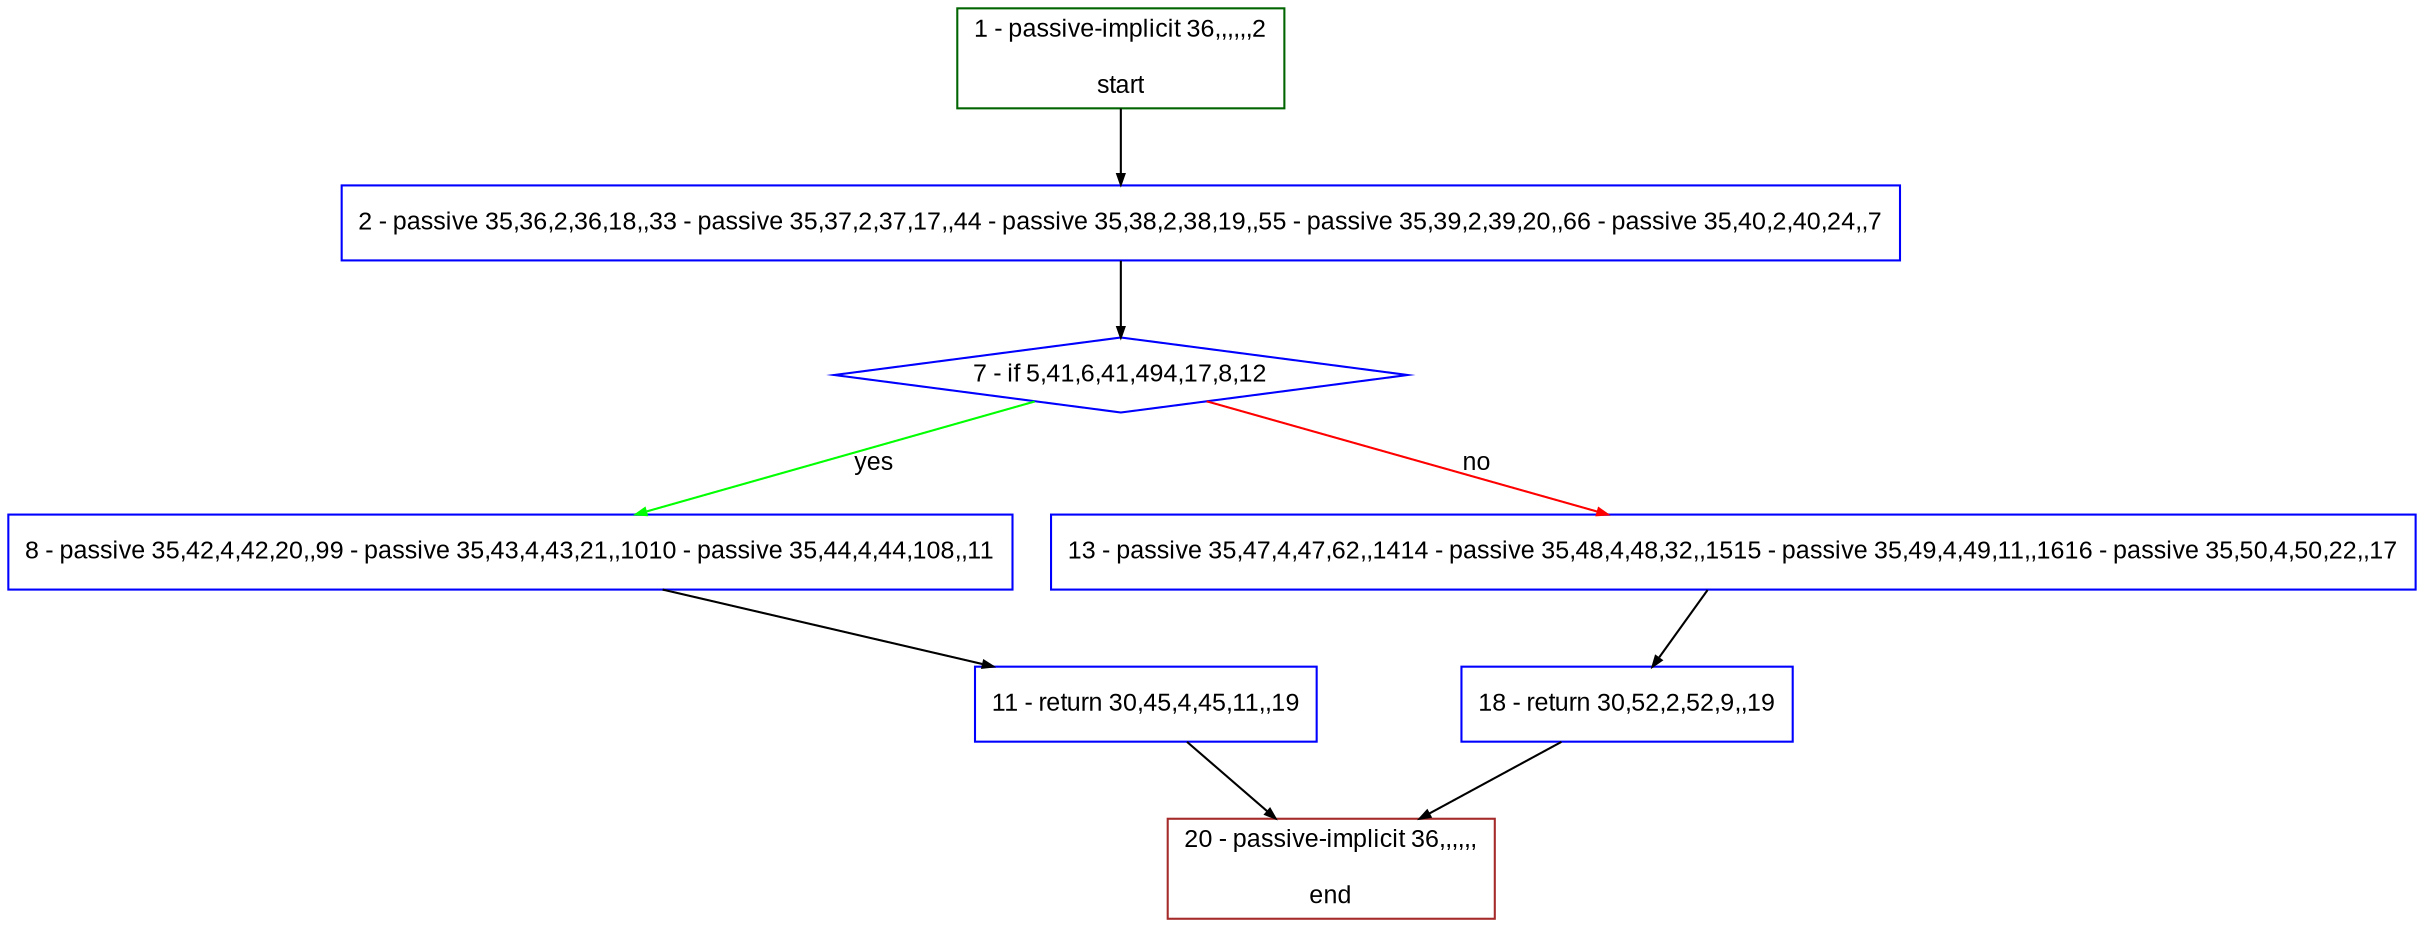 digraph "" {
  graph [pack="true", label="", fontsize="12", packmode="clust", fontname="Arial", fillcolor="#FFFFCC", bgcolor="white", style="rounded,filled", compound="true"];
  node [node_initialized="no", label="", color="grey", fontsize="12", fillcolor="white", fontname="Arial", style="filled", shape="rectangle", compound="true", fixedsize="false"];
  edge [fontcolor="black", arrowhead="normal", arrowtail="none", arrowsize="0.5", ltail="", label="", color="black", fontsize="12", lhead="", fontname="Arial", dir="forward", compound="true"];
  __N1 [label="2 - passive 35,36,2,36,18,,33 - passive 35,37,2,37,17,,44 - passive 35,38,2,38,19,,55 - passive 35,39,2,39,20,,66 - passive 35,40,2,40,24,,7", color="#0000ff", fillcolor="#ffffff", style="filled", shape="box"];
  __N2 [label="1 - passive-implicit 36,,,,,,2\n\nstart", color="#006400", fillcolor="#ffffff", style="filled", shape="box"];
  __N3 [label="7 - if 5,41,6,41,494,17,8,12", color="#0000ff", fillcolor="#ffffff", style="filled", shape="diamond"];
  __N4 [label="8 - passive 35,42,4,42,20,,99 - passive 35,43,4,43,21,,1010 - passive 35,44,4,44,108,,11", color="#0000ff", fillcolor="#ffffff", style="filled", shape="box"];
  __N5 [label="13 - passive 35,47,4,47,62,,1414 - passive 35,48,4,48,32,,1515 - passive 35,49,4,49,11,,1616 - passive 35,50,4,50,22,,17", color="#0000ff", fillcolor="#ffffff", style="filled", shape="box"];
  __N6 [label="11 - return 30,45,4,45,11,,19", color="#0000ff", fillcolor="#ffffff", style="filled", shape="box"];
  __N7 [label="20 - passive-implicit 36,,,,,,\n\nend", color="#a52a2a", fillcolor="#ffffff", style="filled", shape="box"];
  __N8 [label="18 - return 30,52,2,52,9,,19", color="#0000ff", fillcolor="#ffffff", style="filled", shape="box"];
  __N2 -> __N1 [arrowhead="normal", arrowtail="none", color="#000000", label="", dir="forward"];
  __N1 -> __N3 [arrowhead="normal", arrowtail="none", color="#000000", label="", dir="forward"];
  __N3 -> __N4 [arrowhead="normal", arrowtail="none", color="#00ff00", label="yes", dir="forward"];
  __N3 -> __N5 [arrowhead="normal", arrowtail="none", color="#ff0000", label="no", dir="forward"];
  __N4 -> __N6 [arrowhead="normal", arrowtail="none", color="#000000", label="", dir="forward"];
  __N6 -> __N7 [arrowhead="normal", arrowtail="none", color="#000000", label="", dir="forward"];
  __N5 -> __N8 [arrowhead="normal", arrowtail="none", color="#000000", label="", dir="forward"];
  __N8 -> __N7 [arrowhead="normal", arrowtail="none", color="#000000", label="", dir="forward"];
}
